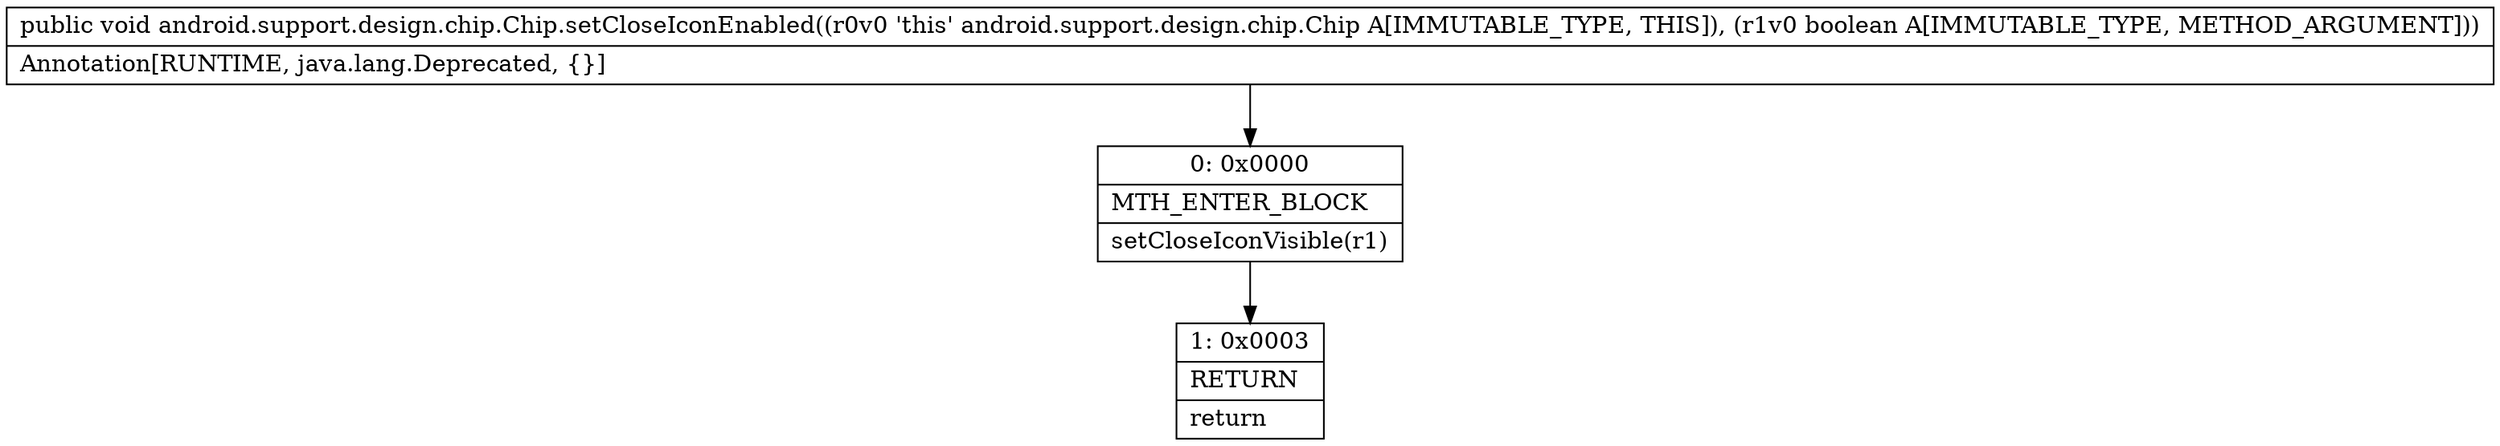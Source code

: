 digraph "CFG forandroid.support.design.chip.Chip.setCloseIconEnabled(Z)V" {
Node_0 [shape=record,label="{0\:\ 0x0000|MTH_ENTER_BLOCK\l|setCloseIconVisible(r1)\l}"];
Node_1 [shape=record,label="{1\:\ 0x0003|RETURN\l|return\l}"];
MethodNode[shape=record,label="{public void android.support.design.chip.Chip.setCloseIconEnabled((r0v0 'this' android.support.design.chip.Chip A[IMMUTABLE_TYPE, THIS]), (r1v0 boolean A[IMMUTABLE_TYPE, METHOD_ARGUMENT]))  | Annotation[RUNTIME, java.lang.Deprecated, \{\}]\l}"];
MethodNode -> Node_0;
Node_0 -> Node_1;
}

